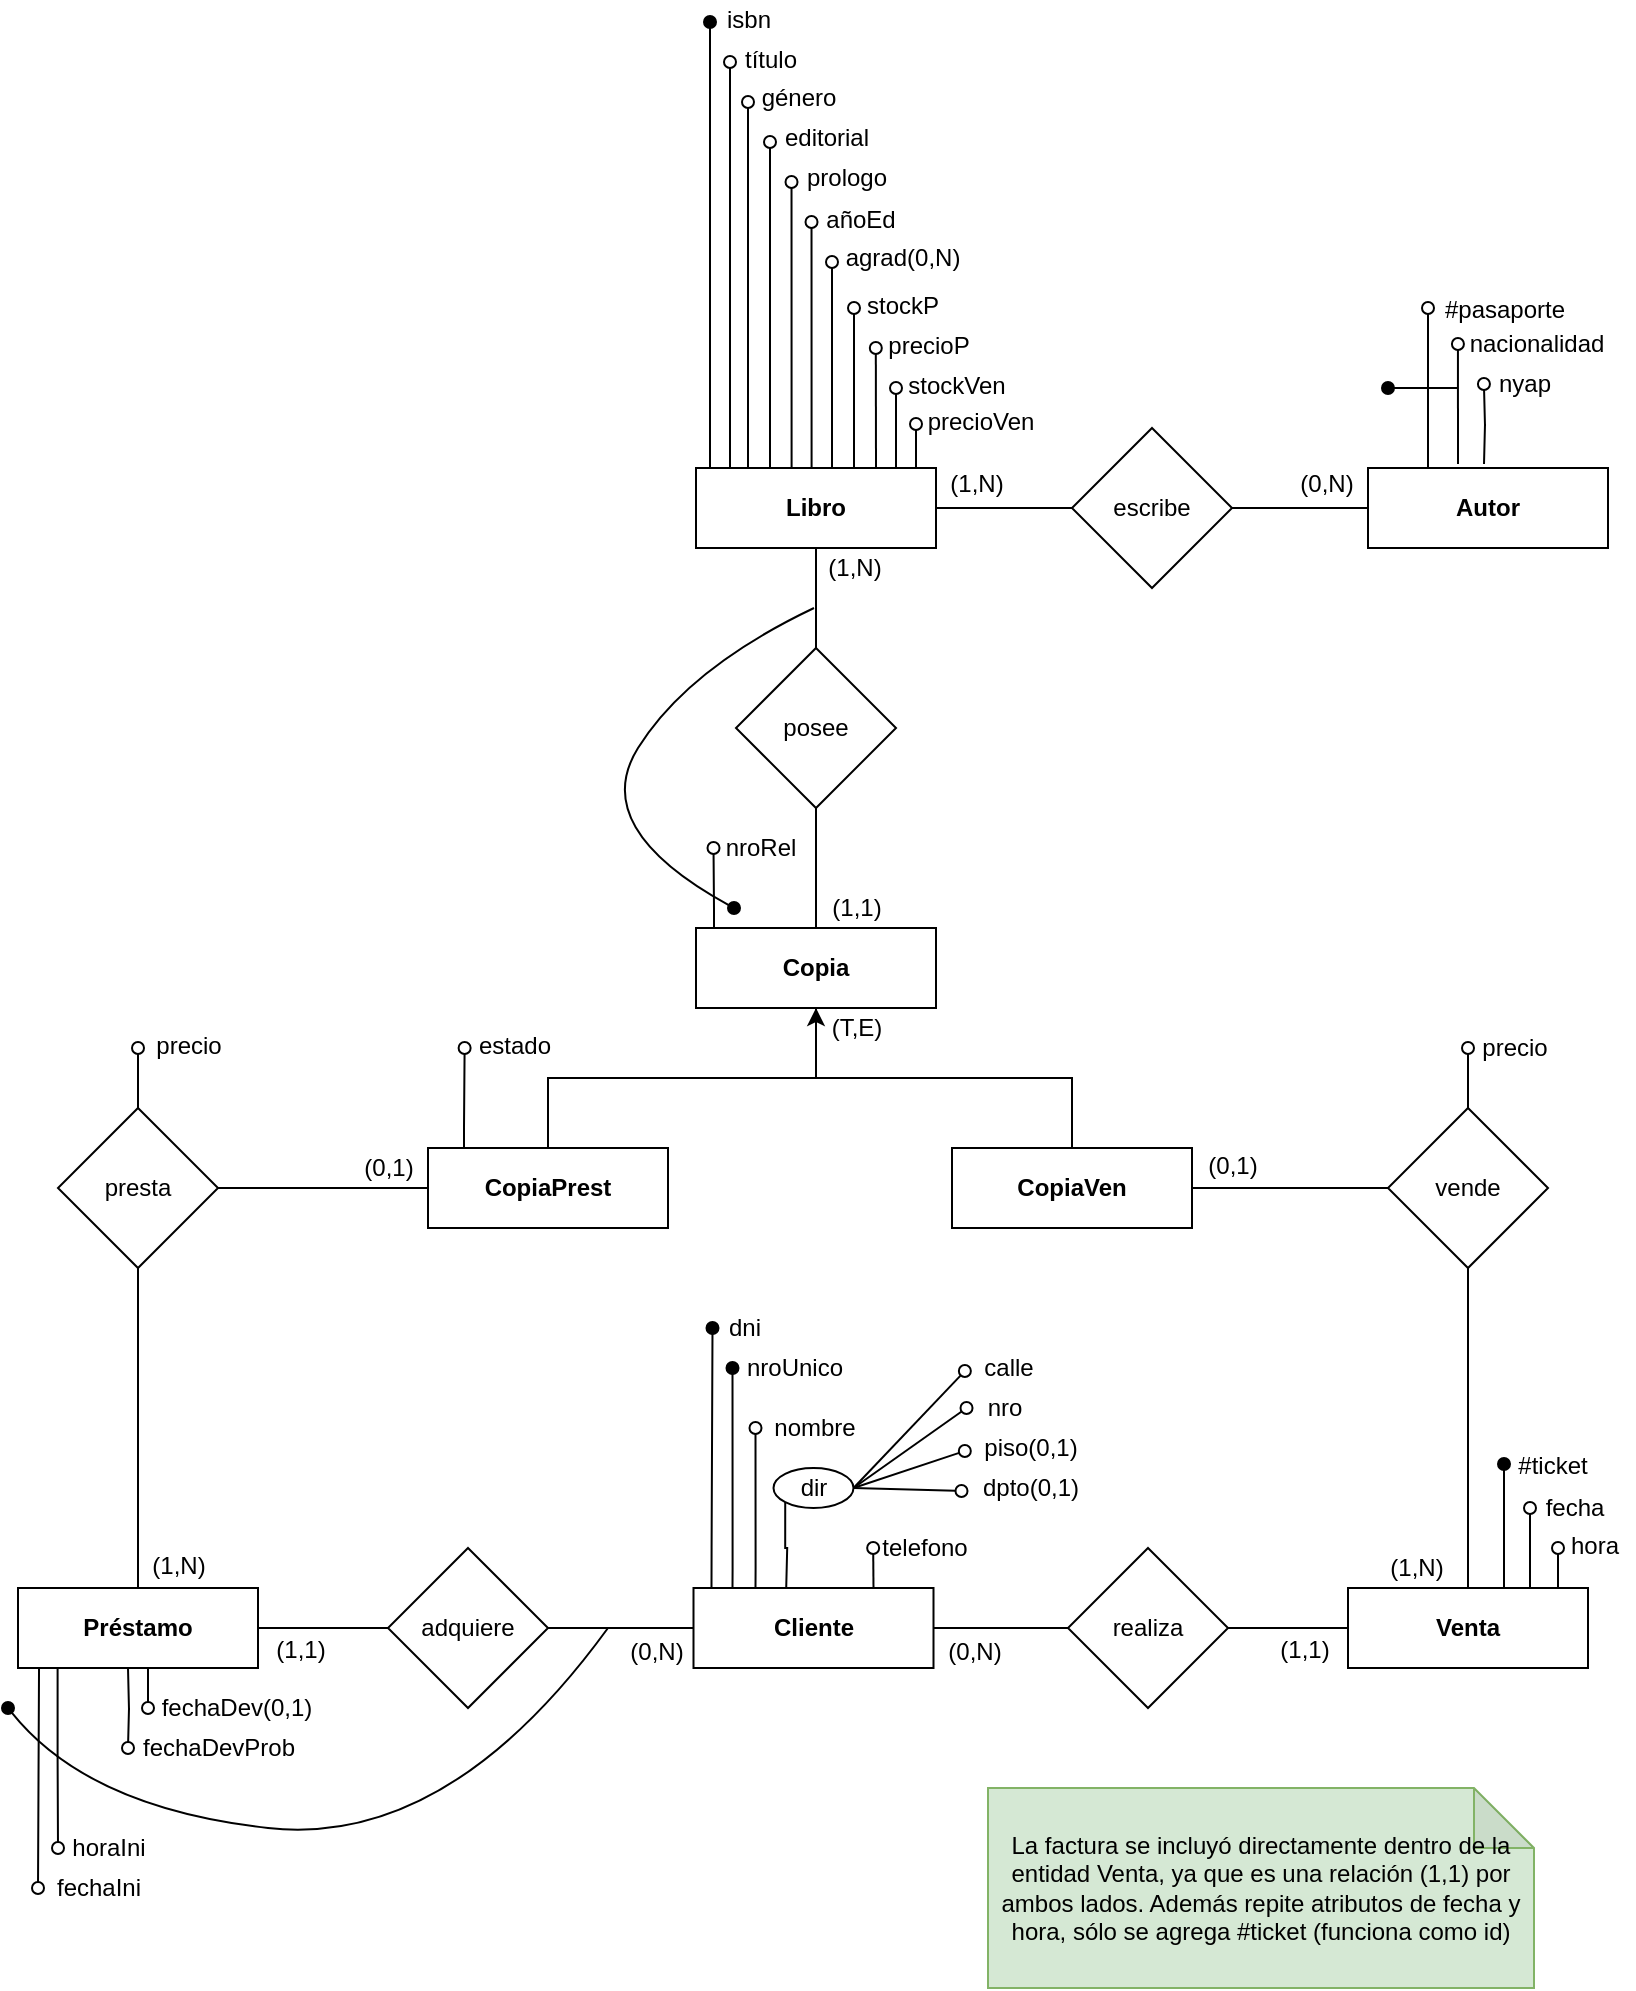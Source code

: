 <mxfile version="17.1.4" type="github">
  <diagram id="2UaB0gebTMkQspn8kPB0" name="Página-1">
    <mxGraphModel dx="536" dy="322" grid="1" gridSize="10" guides="1" tooltips="1" connect="1" arrows="1" fold="1" page="1" pageScale="1" pageWidth="827" pageHeight="1169" math="0" shadow="0">
      <root>
        <mxCell id="0" />
        <mxCell id="1" parent="0" />
        <mxCell id="sGzNbVAsewz6m83ei7Da-2" style="edgeStyle=orthogonalEdgeStyle;rounded=0;orthogonalLoop=1;jettySize=auto;html=1;exitX=0.5;exitY=0;exitDx=0;exitDy=0;endArrow=oval;endFill=1;" parent="1" source="sGzNbVAsewz6m83ei7Da-1" edge="1">
          <mxGeometry relative="1" as="geometry">
            <mxPoint x="361" y="57" as="targetPoint" />
            <mxPoint x="360.6" y="250" as="sourcePoint" />
            <Array as="points">
              <mxPoint x="361" y="280" />
            </Array>
          </mxGeometry>
        </mxCell>
        <mxCell id="sGzNbVAsewz6m83ei7Da-4" style="edgeStyle=orthogonalEdgeStyle;rounded=0;orthogonalLoop=1;jettySize=auto;html=1;exitX=0.25;exitY=0;exitDx=0;exitDy=0;endArrow=oval;endFill=0;" parent="1" source="sGzNbVAsewz6m83ei7Da-1" edge="1">
          <mxGeometry relative="1" as="geometry">
            <mxPoint x="371" y="77" as="targetPoint" />
            <mxPoint x="370.8" y="248.28" as="sourcePoint" />
            <Array as="points">
              <mxPoint x="371" y="280" />
            </Array>
          </mxGeometry>
        </mxCell>
        <mxCell id="sGzNbVAsewz6m83ei7Da-6" style="edgeStyle=orthogonalEdgeStyle;rounded=0;orthogonalLoop=1;jettySize=auto;html=1;exitX=0.25;exitY=0;exitDx=0;exitDy=0;endArrow=oval;endFill=0;" parent="1" source="sGzNbVAsewz6m83ei7Da-1" edge="1">
          <mxGeometry relative="1" as="geometry">
            <mxPoint x="380" y="97" as="targetPoint" />
            <mxPoint x="380.04" y="249.44" as="sourcePoint" />
            <Array as="points">
              <mxPoint x="380" y="280" />
            </Array>
          </mxGeometry>
        </mxCell>
        <mxCell id="sGzNbVAsewz6m83ei7Da-8" style="edgeStyle=orthogonalEdgeStyle;rounded=0;orthogonalLoop=1;jettySize=auto;html=1;exitX=0.25;exitY=0;exitDx=0;exitDy=0;endArrow=oval;endFill=0;" parent="1" source="sGzNbVAsewz6m83ei7Da-1" edge="1">
          <mxGeometry relative="1" as="geometry">
            <mxPoint x="391" y="117" as="targetPoint" />
            <mxPoint x="390.24" y="250.56" as="sourcePoint" />
            <Array as="points">
              <mxPoint x="391" y="280" />
            </Array>
          </mxGeometry>
        </mxCell>
        <mxCell id="sGzNbVAsewz6m83ei7Da-10" style="edgeStyle=orthogonalEdgeStyle;rounded=0;orthogonalLoop=1;jettySize=auto;html=1;endArrow=oval;endFill=0;exitX=0.5;exitY=0;exitDx=0;exitDy=0;" parent="1" source="sGzNbVAsewz6m83ei7Da-1" edge="1">
          <mxGeometry relative="1" as="geometry">
            <mxPoint x="401.759" y="137" as="targetPoint" />
            <mxPoint x="400" y="260" as="sourcePoint" />
            <Array as="points">
              <mxPoint x="402" y="280" />
            </Array>
          </mxGeometry>
        </mxCell>
        <mxCell id="sGzNbVAsewz6m83ei7Da-12" style="edgeStyle=orthogonalEdgeStyle;rounded=0;orthogonalLoop=1;jettySize=auto;html=1;exitX=0.5;exitY=0;exitDx=0;exitDy=0;endArrow=oval;endFill=0;" parent="1" source="sGzNbVAsewz6m83ei7Da-1" edge="1">
          <mxGeometry relative="1" as="geometry">
            <mxPoint x="411.759" y="157" as="targetPoint" />
            <mxPoint x="410.28" y="250.56" as="sourcePoint" />
            <Array as="points">
              <mxPoint x="412" y="280" />
            </Array>
          </mxGeometry>
        </mxCell>
        <mxCell id="sGzNbVAsewz6m83ei7Da-32" style="edgeStyle=orthogonalEdgeStyle;rounded=0;orthogonalLoop=1;jettySize=auto;html=1;exitX=0.5;exitY=1;exitDx=0;exitDy=0;entryX=0.5;entryY=0;entryDx=0;entryDy=0;endArrow=none;endFill=0;" parent="1" source="sGzNbVAsewz6m83ei7Da-1" target="sGzNbVAsewz6m83ei7Da-26" edge="1">
          <mxGeometry relative="1" as="geometry" />
        </mxCell>
        <mxCell id="sGzNbVAsewz6m83ei7Da-132" style="rounded=0;orthogonalLoop=1;jettySize=auto;html=1;exitX=0.75;exitY=0;exitDx=0;exitDy=0;startArrow=none;startFill=0;endArrow=oval;endFill=0;edgeStyle=orthogonalEdgeStyle;" parent="1" source="sGzNbVAsewz6m83ei7Da-1" edge="1">
          <mxGeometry relative="1" as="geometry">
            <mxPoint x="433" y="200" as="targetPoint" />
            <mxPoint x="433" y="250" as="sourcePoint" />
            <Array as="points">
              <mxPoint x="433" y="280" />
            </Array>
          </mxGeometry>
        </mxCell>
        <mxCell id="sGzNbVAsewz6m83ei7Da-134" style="edgeStyle=none;rounded=0;orthogonalLoop=1;jettySize=auto;html=1;exitX=0.75;exitY=0;exitDx=0;exitDy=0;startArrow=none;startFill=0;endArrow=oval;endFill=0;" parent="1" source="sGzNbVAsewz6m83ei7Da-1" edge="1">
          <mxGeometry relative="1" as="geometry">
            <mxPoint x="443.908" y="220" as="targetPoint" />
            <mxPoint x="444" y="250" as="sourcePoint" />
          </mxGeometry>
        </mxCell>
        <mxCell id="sGzNbVAsewz6m83ei7Da-1" value="Libro" style="rounded=0;whiteSpace=wrap;html=1;fontStyle=1" parent="1" vertex="1">
          <mxGeometry x="354" y="280" width="120" height="40" as="geometry" />
        </mxCell>
        <mxCell id="sGzNbVAsewz6m83ei7Da-3" value="isbn" style="text;html=1;align=center;verticalAlign=middle;resizable=0;points=[];autosize=1;strokeColor=none;fillColor=none;" parent="1" vertex="1">
          <mxGeometry x="360" y="46" width="40" height="20" as="geometry" />
        </mxCell>
        <mxCell id="sGzNbVAsewz6m83ei7Da-5" value="título" style="text;html=1;align=center;verticalAlign=middle;resizable=0;points=[];autosize=1;strokeColor=none;fillColor=none;" parent="1" vertex="1">
          <mxGeometry x="371" y="66" width="40" height="20" as="geometry" />
        </mxCell>
        <mxCell id="sGzNbVAsewz6m83ei7Da-7" value="género" style="text;html=1;align=center;verticalAlign=middle;resizable=0;points=[];autosize=1;strokeColor=none;fillColor=none;" parent="1" vertex="1">
          <mxGeometry x="380" y="85" width="50" height="20" as="geometry" />
        </mxCell>
        <mxCell id="sGzNbVAsewz6m83ei7Da-9" value="editorial" style="text;html=1;align=center;verticalAlign=middle;resizable=0;points=[];autosize=1;strokeColor=none;fillColor=none;" parent="1" vertex="1">
          <mxGeometry x="389" y="105" width="60" height="20" as="geometry" />
        </mxCell>
        <mxCell id="sGzNbVAsewz6m83ei7Da-11" value="prologo" style="text;html=1;align=center;verticalAlign=middle;resizable=0;points=[];autosize=1;strokeColor=none;fillColor=none;" parent="1" vertex="1">
          <mxGeometry x="399" y="125" width="60" height="20" as="geometry" />
        </mxCell>
        <mxCell id="sGzNbVAsewz6m83ei7Da-13" value="añoEd" style="text;html=1;align=center;verticalAlign=middle;resizable=0;points=[];autosize=1;strokeColor=none;fillColor=none;" parent="1" vertex="1">
          <mxGeometry x="411" y="146" width="50" height="20" as="geometry" />
        </mxCell>
        <mxCell id="sGzNbVAsewz6m83ei7Da-14" style="edgeStyle=orthogonalEdgeStyle;rounded=0;orthogonalLoop=1;jettySize=auto;html=1;endArrow=oval;endFill=0;exitX=0.5;exitY=0;exitDx=0;exitDy=0;" parent="1" source="sGzNbVAsewz6m83ei7Da-1" edge="1">
          <mxGeometry relative="1" as="geometry">
            <mxPoint x="422" y="177" as="targetPoint" />
            <mxPoint x="414" y="250" as="sourcePoint" />
            <Array as="points">
              <mxPoint x="422" y="280" />
            </Array>
          </mxGeometry>
        </mxCell>
        <mxCell id="sGzNbVAsewz6m83ei7Da-15" value="agrad(0,N)" style="text;html=1;align=center;verticalAlign=middle;resizable=0;points=[];autosize=1;strokeColor=none;fillColor=none;" parent="1" vertex="1">
          <mxGeometry x="422" y="165" width="70" height="20" as="geometry" />
        </mxCell>
        <mxCell id="sGzNbVAsewz6m83ei7Da-31" style="edgeStyle=orthogonalEdgeStyle;rounded=0;orthogonalLoop=1;jettySize=auto;html=1;entryX=1;entryY=0.5;entryDx=0;entryDy=0;endArrow=none;endFill=0;exitX=0;exitY=0.5;exitDx=0;exitDy=0;" parent="1" source="sGzNbVAsewz6m83ei7Da-16" target="sGzNbVAsewz6m83ei7Da-1" edge="1">
          <mxGeometry relative="1" as="geometry">
            <mxPoint x="580" y="380" as="sourcePoint" />
          </mxGeometry>
        </mxCell>
        <mxCell id="sGzNbVAsewz6m83ei7Da-16" value="escribe" style="rhombus;whiteSpace=wrap;html=1;" parent="1" vertex="1">
          <mxGeometry x="542" y="260" width="80" height="80" as="geometry" />
        </mxCell>
        <mxCell id="sGzNbVAsewz6m83ei7Da-20" style="edgeStyle=orthogonalEdgeStyle;rounded=0;orthogonalLoop=1;jettySize=auto;html=1;exitX=0.25;exitY=0;exitDx=0;exitDy=0;endArrow=oval;endFill=0;" parent="1" source="sGzNbVAsewz6m83ei7Da-18" edge="1">
          <mxGeometry relative="1" as="geometry">
            <mxPoint x="720" y="200" as="targetPoint" />
          </mxGeometry>
        </mxCell>
        <mxCell id="sGzNbVAsewz6m83ei7Da-22" style="edgeStyle=orthogonalEdgeStyle;rounded=0;orthogonalLoop=1;jettySize=auto;html=1;exitX=0.5;exitY=0;exitDx=0;exitDy=0;endArrow=oval;endFill=0;" parent="1" edge="1">
          <mxGeometry relative="1" as="geometry">
            <mxPoint x="734.966" y="218" as="targetPoint" />
            <mxPoint x="735" y="278" as="sourcePoint" />
          </mxGeometry>
        </mxCell>
        <mxCell id="sGzNbVAsewz6m83ei7Da-24" style="edgeStyle=orthogonalEdgeStyle;rounded=0;orthogonalLoop=1;jettySize=auto;html=1;exitX=0.5;exitY=0;exitDx=0;exitDy=0;endArrow=oval;endFill=0;" parent="1" edge="1">
          <mxGeometry relative="1" as="geometry">
            <mxPoint x="747.966" y="238" as="targetPoint" />
            <mxPoint x="748" y="278" as="sourcePoint" />
          </mxGeometry>
        </mxCell>
        <mxCell id="sGzNbVAsewz6m83ei7Da-30" style="edgeStyle=orthogonalEdgeStyle;rounded=0;orthogonalLoop=1;jettySize=auto;html=1;exitX=0;exitY=0.5;exitDx=0;exitDy=0;entryX=1;entryY=0.5;entryDx=0;entryDy=0;endArrow=none;endFill=0;" parent="1" source="sGzNbVAsewz6m83ei7Da-18" target="sGzNbVAsewz6m83ei7Da-16" edge="1">
          <mxGeometry relative="1" as="geometry" />
        </mxCell>
        <mxCell id="sGzNbVAsewz6m83ei7Da-18" value="Autor" style="rounded=0;whiteSpace=wrap;html=1;fontStyle=1" parent="1" vertex="1">
          <mxGeometry x="690" y="280" width="120" height="40" as="geometry" />
        </mxCell>
        <mxCell id="sGzNbVAsewz6m83ei7Da-21" value="#pasaporte" style="text;html=1;align=center;verticalAlign=middle;resizable=0;points=[];autosize=1;strokeColor=none;fillColor=none;" parent="1" vertex="1">
          <mxGeometry x="718" y="191" width="80" height="20" as="geometry" />
        </mxCell>
        <mxCell id="sGzNbVAsewz6m83ei7Da-23" value="nyap" style="text;html=1;align=center;verticalAlign=middle;resizable=0;points=[];autosize=1;strokeColor=none;fillColor=none;" parent="1" vertex="1">
          <mxGeometry x="748" y="228" width="40" height="20" as="geometry" />
        </mxCell>
        <mxCell id="sGzNbVAsewz6m83ei7Da-25" value="nacionalidad" style="text;html=1;align=center;verticalAlign=middle;resizable=0;points=[];autosize=1;strokeColor=none;fillColor=none;" parent="1" vertex="1">
          <mxGeometry x="734" y="208" width="80" height="20" as="geometry" />
        </mxCell>
        <mxCell id="sGzNbVAsewz6m83ei7Da-33" style="edgeStyle=orthogonalEdgeStyle;rounded=0;orthogonalLoop=1;jettySize=auto;html=1;exitX=0.5;exitY=1;exitDx=0;exitDy=0;entryX=0.5;entryY=0;entryDx=0;entryDy=0;endArrow=none;endFill=0;" parent="1" source="sGzNbVAsewz6m83ei7Da-26" target="sGzNbVAsewz6m83ei7Da-27" edge="1">
          <mxGeometry relative="1" as="geometry" />
        </mxCell>
        <mxCell id="sGzNbVAsewz6m83ei7Da-26" value="posee" style="rhombus;whiteSpace=wrap;html=1;" parent="1" vertex="1">
          <mxGeometry x="374" y="370" width="80" height="80" as="geometry" />
        </mxCell>
        <mxCell id="sGzNbVAsewz6m83ei7Da-28" style="edgeStyle=orthogonalEdgeStyle;rounded=0;orthogonalLoop=1;jettySize=auto;html=1;exitX=0.25;exitY=0;exitDx=0;exitDy=0;endArrow=oval;endFill=0;" parent="1" edge="1">
          <mxGeometry relative="1" as="geometry">
            <mxPoint x="362.759" y="470.0" as="targetPoint" />
            <mxPoint x="363" y="510.0" as="sourcePoint" />
            <Array as="points">
              <mxPoint x="363" y="500" />
              <mxPoint x="363" y="500" />
            </Array>
          </mxGeometry>
        </mxCell>
        <mxCell id="sGzNbVAsewz6m83ei7Da-27" value="Copia" style="rounded=0;whiteSpace=wrap;html=1;fontStyle=1" parent="1" vertex="1">
          <mxGeometry x="354" y="510" width="120" height="40" as="geometry" />
        </mxCell>
        <mxCell id="sGzNbVAsewz6m83ei7Da-29" value="nroRel" style="text;html=1;align=center;verticalAlign=middle;resizable=0;points=[];autosize=1;strokeColor=none;fillColor=none;" parent="1" vertex="1">
          <mxGeometry x="361" y="460" width="50" height="20" as="geometry" />
        </mxCell>
        <mxCell id="sGzNbVAsewz6m83ei7Da-36" style="edgeStyle=orthogonalEdgeStyle;rounded=0;orthogonalLoop=1;jettySize=auto;html=1;exitX=0.5;exitY=0;exitDx=0;exitDy=0;entryX=0.5;entryY=1;entryDx=0;entryDy=0;endArrow=none;endFill=0;" parent="1" source="sGzNbVAsewz6m83ei7Da-34" target="sGzNbVAsewz6m83ei7Da-27" edge="1">
          <mxGeometry relative="1" as="geometry" />
        </mxCell>
        <mxCell id="sGzNbVAsewz6m83ei7Da-41" style="edgeStyle=orthogonalEdgeStyle;rounded=0;orthogonalLoop=1;jettySize=auto;html=1;exitX=0.5;exitY=0;exitDx=0;exitDy=0;endArrow=oval;endFill=0;" parent="1" edge="1">
          <mxGeometry relative="1" as="geometry">
            <mxPoint x="238.31" y="570.0" as="targetPoint" />
            <mxPoint x="238" y="620.0" as="sourcePoint" />
            <Array as="points">
              <mxPoint x="238" y="610" />
              <mxPoint x="238" y="610" />
            </Array>
          </mxGeometry>
        </mxCell>
        <mxCell id="sGzNbVAsewz6m83ei7Da-34" value="CopiaPrest" style="rounded=0;whiteSpace=wrap;html=1;fontStyle=1" parent="1" vertex="1">
          <mxGeometry x="220" y="620" width="120" height="40" as="geometry" />
        </mxCell>
        <mxCell id="sGzNbVAsewz6m83ei7Da-37" style="edgeStyle=orthogonalEdgeStyle;rounded=0;orthogonalLoop=1;jettySize=auto;html=1;exitX=0.5;exitY=0;exitDx=0;exitDy=0;entryX=0.5;entryY=1;entryDx=0;entryDy=0;endArrow=classic;endFill=1;" parent="1" source="sGzNbVAsewz6m83ei7Da-35" target="sGzNbVAsewz6m83ei7Da-27" edge="1">
          <mxGeometry relative="1" as="geometry" />
        </mxCell>
        <mxCell id="sGzNbVAsewz6m83ei7Da-85" style="edgeStyle=none;rounded=0;orthogonalLoop=1;jettySize=auto;html=1;exitX=1;exitY=0.5;exitDx=0;exitDy=0;entryX=0;entryY=0.5;entryDx=0;entryDy=0;endArrow=none;endFill=0;" parent="1" source="sGzNbVAsewz6m83ei7Da-35" target="sGzNbVAsewz6m83ei7Da-77" edge="1">
          <mxGeometry relative="1" as="geometry" />
        </mxCell>
        <mxCell id="sGzNbVAsewz6m83ei7Da-35" value="CopiaVen" style="rounded=0;whiteSpace=wrap;html=1;fontStyle=1" parent="1" vertex="1">
          <mxGeometry x="482" y="620" width="120" height="40" as="geometry" />
        </mxCell>
        <mxCell id="sGzNbVAsewz6m83ei7Da-38" value="(T,E)" style="text;html=1;align=center;verticalAlign=middle;resizable=0;points=[];autosize=1;strokeColor=none;fillColor=none;" parent="1" vertex="1">
          <mxGeometry x="414" y="550" width="40" height="20" as="geometry" />
        </mxCell>
        <mxCell id="sGzNbVAsewz6m83ei7Da-39" value="(1,N)" style="text;html=1;align=center;verticalAlign=middle;resizable=0;points=[];autosize=1;strokeColor=none;fillColor=none;" parent="1" vertex="1">
          <mxGeometry x="413" y="320" width="40" height="20" as="geometry" />
        </mxCell>
        <mxCell id="sGzNbVAsewz6m83ei7Da-40" value="(1,1)" style="text;html=1;align=center;verticalAlign=middle;resizable=0;points=[];autosize=1;strokeColor=none;fillColor=none;" parent="1" vertex="1">
          <mxGeometry x="414" y="490" width="40" height="20" as="geometry" />
        </mxCell>
        <mxCell id="sGzNbVAsewz6m83ei7Da-42" value="estado" style="text;html=1;align=center;verticalAlign=middle;resizable=0;points=[];autosize=1;strokeColor=none;fillColor=none;" parent="1" vertex="1">
          <mxGeometry x="238" y="559" width="50" height="20" as="geometry" />
        </mxCell>
        <mxCell id="sGzNbVAsewz6m83ei7Da-44" style="edgeStyle=orthogonalEdgeStyle;rounded=0;orthogonalLoop=1;jettySize=auto;html=1;exitX=0.089;exitY=1.014;exitDx=0;exitDy=0;endArrow=oval;endFill=0;exitPerimeter=0;" parent="1" source="sGzNbVAsewz6m83ei7Da-43" edge="1">
          <mxGeometry relative="1" as="geometry">
            <mxPoint x="25" y="990" as="targetPoint" />
            <mxPoint x="25" y="840.0" as="sourcePoint" />
            <Array as="points">
              <mxPoint x="26" y="840" />
              <mxPoint x="25" y="840" />
            </Array>
          </mxGeometry>
        </mxCell>
        <mxCell id="sGzNbVAsewz6m83ei7Da-82" style="edgeStyle=none;rounded=0;orthogonalLoop=1;jettySize=auto;html=1;exitX=1;exitY=0.5;exitDx=0;exitDy=0;entryX=0;entryY=0.5;entryDx=0;entryDy=0;endArrow=none;endFill=0;" parent="1" source="sGzNbVAsewz6m83ei7Da-43" target="sGzNbVAsewz6m83ei7Da-74" edge="1">
          <mxGeometry relative="1" as="geometry" />
        </mxCell>
        <mxCell id="sGzNbVAsewz6m83ei7Da-83" style="edgeStyle=none;rounded=0;orthogonalLoop=1;jettySize=auto;html=1;exitX=0.5;exitY=0;exitDx=0;exitDy=0;entryX=0.5;entryY=1;entryDx=0;entryDy=0;endArrow=none;endFill=0;" parent="1" source="sGzNbVAsewz6m83ei7Da-43" target="sGzNbVAsewz6m83ei7Da-52" edge="1">
          <mxGeometry relative="1" as="geometry" />
        </mxCell>
        <mxCell id="sGzNbVAsewz6m83ei7Da-43" value="Préstamo" style="rounded=0;whiteSpace=wrap;html=1;fontStyle=1" parent="1" vertex="1">
          <mxGeometry x="15" y="840" width="120" height="40" as="geometry" />
        </mxCell>
        <mxCell id="sGzNbVAsewz6m83ei7Da-45" value="fechaIni" style="text;html=1;align=center;verticalAlign=middle;resizable=0;points=[];autosize=1;strokeColor=none;fillColor=none;" parent="1" vertex="1">
          <mxGeometry x="25" y="980" width="60" height="20" as="geometry" />
        </mxCell>
        <mxCell id="sGzNbVAsewz6m83ei7Da-46" style="edgeStyle=orthogonalEdgeStyle;rounded=0;orthogonalLoop=1;jettySize=auto;html=1;endArrow=oval;endFill=0;exitX=0.165;exitY=1.014;exitDx=0;exitDy=0;exitPerimeter=0;" parent="1" source="sGzNbVAsewz6m83ei7Da-43" edge="1">
          <mxGeometry relative="1" as="geometry">
            <mxPoint x="35" y="970" as="targetPoint" />
            <mxPoint x="35" y="840" as="sourcePoint" />
            <Array as="points" />
          </mxGeometry>
        </mxCell>
        <mxCell id="sGzNbVAsewz6m83ei7Da-47" style="edgeStyle=orthogonalEdgeStyle;rounded=0;orthogonalLoop=1;jettySize=auto;html=1;endArrow=oval;endFill=0;exitX=0.25;exitY=1;exitDx=0;exitDy=0;" parent="1" edge="1">
          <mxGeometry relative="1" as="geometry">
            <mxPoint x="70" y="920" as="targetPoint" />
            <mxPoint x="70" y="880" as="sourcePoint" />
            <Array as="points" />
          </mxGeometry>
        </mxCell>
        <mxCell id="sGzNbVAsewz6m83ei7Da-48" style="edgeStyle=orthogonalEdgeStyle;rounded=0;orthogonalLoop=1;jettySize=auto;html=1;endArrow=oval;endFill=0;exitX=0.318;exitY=1;exitDx=0;exitDy=0;exitPerimeter=0;" parent="1" edge="1">
          <mxGeometry relative="1" as="geometry">
            <mxPoint x="80" y="900" as="targetPoint" />
            <mxPoint x="78.16" y="880" as="sourcePoint" />
            <Array as="points">
              <mxPoint x="80" y="880" />
            </Array>
          </mxGeometry>
        </mxCell>
        <mxCell id="sGzNbVAsewz6m83ei7Da-49" value="horaIni" style="text;html=1;align=center;verticalAlign=middle;resizable=0;points=[];autosize=1;strokeColor=none;fillColor=none;" parent="1" vertex="1">
          <mxGeometry x="35" y="960" width="50" height="20" as="geometry" />
        </mxCell>
        <mxCell id="sGzNbVAsewz6m83ei7Da-50" value="fechaDevProb" style="text;html=1;align=center;verticalAlign=middle;resizable=0;points=[];autosize=1;strokeColor=none;fillColor=none;" parent="1" vertex="1">
          <mxGeometry x="70" y="910" width="90" height="20" as="geometry" />
        </mxCell>
        <mxCell id="sGzNbVAsewz6m83ei7Da-51" value="fechaDev(0,1)" style="text;html=1;align=center;verticalAlign=middle;resizable=0;points=[];autosize=1;strokeColor=none;fillColor=none;" parent="1" vertex="1">
          <mxGeometry x="79" y="890" width="90" height="20" as="geometry" />
        </mxCell>
        <mxCell id="sGzNbVAsewz6m83ei7Da-84" style="edgeStyle=none;rounded=0;orthogonalLoop=1;jettySize=auto;html=1;exitX=1;exitY=0.5;exitDx=0;exitDy=0;entryX=0;entryY=0.5;entryDx=0;entryDy=0;endArrow=none;endFill=0;" parent="1" source="sGzNbVAsewz6m83ei7Da-52" target="sGzNbVAsewz6m83ei7Da-34" edge="1">
          <mxGeometry relative="1" as="geometry" />
        </mxCell>
        <mxCell id="sGzNbVAsewz6m83ei7Da-123" style="edgeStyle=none;rounded=0;orthogonalLoop=1;jettySize=auto;html=1;exitX=0.5;exitY=0;exitDx=0;exitDy=0;endArrow=oval;endFill=0;" parent="1" source="sGzNbVAsewz6m83ei7Da-52" edge="1">
          <mxGeometry relative="1" as="geometry">
            <mxPoint x="75" y="570" as="targetPoint" />
          </mxGeometry>
        </mxCell>
        <mxCell id="sGzNbVAsewz6m83ei7Da-52" value="presta" style="rhombus;whiteSpace=wrap;html=1;" parent="1" vertex="1">
          <mxGeometry x="35" y="600" width="80" height="80" as="geometry" />
        </mxCell>
        <mxCell id="sGzNbVAsewz6m83ei7Da-54" style="edgeStyle=orthogonalEdgeStyle;rounded=0;orthogonalLoop=1;jettySize=auto;html=1;exitX=0.5;exitY=0;exitDx=0;exitDy=0;endArrow=oval;endFill=1;" parent="1" edge="1">
          <mxGeometry relative="1" as="geometry">
            <mxPoint x="362.25" y="710" as="targetPoint" />
            <mxPoint x="361.75" y="840" as="sourcePoint" />
            <Array as="points">
              <mxPoint x="361.75" y="820" />
              <mxPoint x="361.75" y="820" />
            </Array>
          </mxGeometry>
        </mxCell>
        <mxCell id="sGzNbVAsewz6m83ei7Da-71" style="edgeStyle=none;rounded=0;orthogonalLoop=1;jettySize=auto;html=1;exitX=0.75;exitY=0;exitDx=0;exitDy=0;endArrow=oval;endFill=0;" parent="1" source="sGzNbVAsewz6m83ei7Da-53" edge="1">
          <mxGeometry relative="1" as="geometry">
            <mxPoint x="442.583" y="820" as="targetPoint" />
          </mxGeometry>
        </mxCell>
        <mxCell id="sGzNbVAsewz6m83ei7Da-80" style="edgeStyle=none;rounded=0;orthogonalLoop=1;jettySize=auto;html=1;exitX=1;exitY=0.5;exitDx=0;exitDy=0;entryX=0;entryY=0.5;entryDx=0;entryDy=0;endArrow=none;endFill=0;" parent="1" source="sGzNbVAsewz6m83ei7Da-53" target="sGzNbVAsewz6m83ei7Da-76" edge="1">
          <mxGeometry relative="1" as="geometry" />
        </mxCell>
        <mxCell id="sGzNbVAsewz6m83ei7Da-53" value="Cliente" style="rounded=0;whiteSpace=wrap;html=1;fontStyle=1" parent="1" vertex="1">
          <mxGeometry x="352.75" y="840" width="120" height="40" as="geometry" />
        </mxCell>
        <mxCell id="sGzNbVAsewz6m83ei7Da-55" value="dni" style="text;html=1;align=center;verticalAlign=middle;resizable=0;points=[];autosize=1;strokeColor=none;fillColor=none;" parent="1" vertex="1">
          <mxGeometry x="363.25" y="700" width="30" height="20" as="geometry" />
        </mxCell>
        <mxCell id="sGzNbVAsewz6m83ei7Da-56" style="edgeStyle=orthogonalEdgeStyle;rounded=0;orthogonalLoop=1;jettySize=auto;html=1;endArrow=oval;endFill=0;" parent="1" edge="1">
          <mxGeometry relative="1" as="geometry">
            <mxPoint x="383.75" y="760" as="targetPoint" />
            <mxPoint x="383.75" y="840" as="sourcePoint" />
            <Array as="points">
              <mxPoint x="383.75" y="830" />
              <mxPoint x="383.75" y="830" />
            </Array>
          </mxGeometry>
        </mxCell>
        <mxCell id="sGzNbVAsewz6m83ei7Da-57" value="nombre" style="text;html=1;align=center;verticalAlign=middle;resizable=0;points=[];autosize=1;strokeColor=none;fillColor=none;" parent="1" vertex="1">
          <mxGeometry x="382.75" y="750" width="60" height="20" as="geometry" />
        </mxCell>
        <mxCell id="sGzNbVAsewz6m83ei7Da-59" style="edgeStyle=orthogonalEdgeStyle;rounded=0;orthogonalLoop=1;jettySize=auto;html=1;exitX=0;exitY=1;exitDx=0;exitDy=0;entryX=0.378;entryY=-0.004;entryDx=0;entryDy=0;entryPerimeter=0;endArrow=none;endFill=0;" parent="1" source="sGzNbVAsewz6m83ei7Da-58" edge="1">
          <mxGeometry relative="1" as="geometry">
            <mxPoint x="399.11" y="839.84" as="targetPoint" />
          </mxGeometry>
        </mxCell>
        <mxCell id="sGzNbVAsewz6m83ei7Da-61" style="rounded=0;orthogonalLoop=1;jettySize=auto;html=1;exitX=1;exitY=0.5;exitDx=0;exitDy=0;endArrow=oval;endFill=0;entryX=-0.033;entryY=0.575;entryDx=0;entryDy=0;entryPerimeter=0;" parent="1" source="sGzNbVAsewz6m83ei7Da-58" target="sGzNbVAsewz6m83ei7Da-65" edge="1">
          <mxGeometry relative="1" as="geometry">
            <mxPoint x="490.75" y="750" as="targetPoint" />
          </mxGeometry>
        </mxCell>
        <mxCell id="sGzNbVAsewz6m83ei7Da-62" style="edgeStyle=none;rounded=0;orthogonalLoop=1;jettySize=auto;html=1;exitX=1;exitY=0.5;exitDx=0;exitDy=0;endArrow=oval;endFill=0;entryX=-0.133;entryY=0.5;entryDx=0;entryDy=0;entryPerimeter=0;" parent="1" source="sGzNbVAsewz6m83ei7Da-58" target="sGzNbVAsewz6m83ei7Da-66" edge="1">
          <mxGeometry relative="1" as="geometry">
            <mxPoint x="490.75" y="770" as="targetPoint" />
          </mxGeometry>
        </mxCell>
        <mxCell id="sGzNbVAsewz6m83ei7Da-63" style="edgeStyle=none;rounded=0;orthogonalLoop=1;jettySize=auto;html=1;exitX=1;exitY=0.5;exitDx=0;exitDy=0;endArrow=oval;endFill=0;entryX=-0.039;entryY=0.575;entryDx=0;entryDy=0;entryPerimeter=0;" parent="1" source="sGzNbVAsewz6m83ei7Da-58" target="sGzNbVAsewz6m83ei7Da-67" edge="1">
          <mxGeometry relative="1" as="geometry">
            <mxPoint x="490.75" y="789.833" as="targetPoint" />
          </mxGeometry>
        </mxCell>
        <mxCell id="sGzNbVAsewz6m83ei7Da-64" style="edgeStyle=none;rounded=0;orthogonalLoop=1;jettySize=auto;html=1;exitX=1;exitY=0.5;exitDx=0;exitDy=0;endArrow=oval;endFill=0;entryX=-0.075;entryY=0.575;entryDx=0;entryDy=0;entryPerimeter=0;" parent="1" source="sGzNbVAsewz6m83ei7Da-58" target="sGzNbVAsewz6m83ei7Da-68" edge="1">
          <mxGeometry relative="1" as="geometry">
            <mxPoint x="490.75" y="810" as="targetPoint" />
          </mxGeometry>
        </mxCell>
        <mxCell id="sGzNbVAsewz6m83ei7Da-58" value="dir" style="ellipse;whiteSpace=wrap;html=1;" parent="1" vertex="1">
          <mxGeometry x="392.75" y="780" width="40" height="20" as="geometry" />
        </mxCell>
        <mxCell id="sGzNbVAsewz6m83ei7Da-65" value="calle" style="text;html=1;align=center;verticalAlign=middle;resizable=0;points=[];autosize=1;strokeColor=none;fillColor=none;" parent="1" vertex="1">
          <mxGeometry x="489.75" y="720" width="40" height="20" as="geometry" />
        </mxCell>
        <mxCell id="sGzNbVAsewz6m83ei7Da-66" value="nro" style="text;html=1;align=center;verticalAlign=middle;resizable=0;points=[];autosize=1;strokeColor=none;fillColor=none;" parent="1" vertex="1">
          <mxGeometry x="493.25" y="740" width="30" height="20" as="geometry" />
        </mxCell>
        <mxCell id="sGzNbVAsewz6m83ei7Da-67" value="piso(0,1)" style="text;html=1;align=center;verticalAlign=middle;resizable=0;points=[];autosize=1;strokeColor=none;fillColor=none;" parent="1" vertex="1">
          <mxGeometry x="490.75" y="760" width="60" height="20" as="geometry" />
        </mxCell>
        <mxCell id="sGzNbVAsewz6m83ei7Da-68" value="dpto(0,1)" style="text;html=1;align=center;verticalAlign=middle;resizable=0;points=[];autosize=1;strokeColor=none;fillColor=none;" parent="1" vertex="1">
          <mxGeometry x="491.25" y="780" width="60" height="20" as="geometry" />
        </mxCell>
        <mxCell id="sGzNbVAsewz6m83ei7Da-69" style="edgeStyle=orthogonalEdgeStyle;rounded=0;orthogonalLoop=1;jettySize=auto;html=1;endArrow=oval;endFill=1;" parent="1" edge="1">
          <mxGeometry relative="1" as="geometry">
            <mxPoint x="372.25" y="730" as="targetPoint" />
            <mxPoint x="372.25" y="840" as="sourcePoint" />
            <Array as="points">
              <mxPoint x="371.75" y="830" />
              <mxPoint x="371.75" y="830" />
            </Array>
          </mxGeometry>
        </mxCell>
        <mxCell id="sGzNbVAsewz6m83ei7Da-70" value="nroUnico" style="text;html=1;align=center;verticalAlign=middle;resizable=0;points=[];autosize=1;strokeColor=none;fillColor=none;" parent="1" vertex="1">
          <mxGeometry x="372.75" y="720" width="60" height="20" as="geometry" />
        </mxCell>
        <mxCell id="sGzNbVAsewz6m83ei7Da-72" value="telefono" style="text;html=1;align=center;verticalAlign=middle;resizable=0;points=[];autosize=1;strokeColor=none;fillColor=none;" parent="1" vertex="1">
          <mxGeometry x="438.25" y="810" width="60" height="20" as="geometry" />
        </mxCell>
        <mxCell id="sGzNbVAsewz6m83ei7Da-81" style="edgeStyle=none;rounded=0;orthogonalLoop=1;jettySize=auto;html=1;exitX=1;exitY=0.5;exitDx=0;exitDy=0;entryX=0;entryY=0.5;entryDx=0;entryDy=0;endArrow=none;endFill=0;" parent="1" source="sGzNbVAsewz6m83ei7Da-74" target="sGzNbVAsewz6m83ei7Da-53" edge="1">
          <mxGeometry relative="1" as="geometry" />
        </mxCell>
        <mxCell id="sGzNbVAsewz6m83ei7Da-74" value="adquiere" style="rhombus;whiteSpace=wrap;html=1;" parent="1" vertex="1">
          <mxGeometry x="200" y="820" width="80" height="80" as="geometry" />
        </mxCell>
        <mxCell id="sGzNbVAsewz6m83ei7Da-89" style="edgeStyle=none;rounded=0;orthogonalLoop=1;jettySize=auto;html=1;exitX=0.25;exitY=0;exitDx=0;exitDy=0;endArrow=oval;endFill=0;" parent="1" edge="1">
          <mxGeometry relative="1" as="geometry">
            <mxPoint x="771" y="800" as="targetPoint" />
            <mxPoint x="771" y="840" as="sourcePoint" />
          </mxGeometry>
        </mxCell>
        <mxCell id="sGzNbVAsewz6m83ei7Da-91" style="edgeStyle=none;rounded=0;orthogonalLoop=1;jettySize=auto;html=1;exitX=0.75;exitY=0;exitDx=0;exitDy=0;endArrow=oval;endFill=0;" parent="1" edge="1">
          <mxGeometry relative="1" as="geometry">
            <mxPoint x="785" y="820" as="targetPoint" />
            <mxPoint x="785" y="840" as="sourcePoint" />
          </mxGeometry>
        </mxCell>
        <mxCell id="sGzNbVAsewz6m83ei7Da-137" style="edgeStyle=none;rounded=0;orthogonalLoop=1;jettySize=auto;html=1;exitX=0.25;exitY=0;exitDx=0;exitDy=0;startArrow=none;startFill=0;endArrow=oval;endFill=1;" parent="1" edge="1">
          <mxGeometry relative="1" as="geometry">
            <mxPoint x="758" y="840" as="sourcePoint" />
            <mxPoint x="758" y="778" as="targetPoint" />
          </mxGeometry>
        </mxCell>
        <mxCell id="sGzNbVAsewz6m83ei7Da-75" value="Venta" style="rounded=0;whiteSpace=wrap;html=1;fontStyle=1" parent="1" vertex="1">
          <mxGeometry x="680" y="840" width="120" height="40" as="geometry" />
        </mxCell>
        <mxCell id="sGzNbVAsewz6m83ei7Da-79" style="edgeStyle=none;rounded=0;orthogonalLoop=1;jettySize=auto;html=1;exitX=1;exitY=0.5;exitDx=0;exitDy=0;entryX=0;entryY=0.5;entryDx=0;entryDy=0;endArrow=none;endFill=0;" parent="1" source="sGzNbVAsewz6m83ei7Da-76" target="sGzNbVAsewz6m83ei7Da-75" edge="1">
          <mxGeometry relative="1" as="geometry" />
        </mxCell>
        <mxCell id="sGzNbVAsewz6m83ei7Da-76" value="realiza" style="rhombus;whiteSpace=wrap;html=1;" parent="1" vertex="1">
          <mxGeometry x="540" y="820" width="80" height="80" as="geometry" />
        </mxCell>
        <mxCell id="sGzNbVAsewz6m83ei7Da-78" style="edgeStyle=none;rounded=0;orthogonalLoop=1;jettySize=auto;html=1;exitX=0.5;exitY=1;exitDx=0;exitDy=0;entryX=0.5;entryY=0;entryDx=0;entryDy=0;endArrow=none;endFill=0;" parent="1" source="sGzNbVAsewz6m83ei7Da-77" target="sGzNbVAsewz6m83ei7Da-75" edge="1">
          <mxGeometry relative="1" as="geometry" />
        </mxCell>
        <mxCell id="sGzNbVAsewz6m83ei7Da-121" style="edgeStyle=none;rounded=0;orthogonalLoop=1;jettySize=auto;html=1;exitX=0.5;exitY=0;exitDx=0;exitDy=0;endArrow=oval;endFill=0;" parent="1" source="sGzNbVAsewz6m83ei7Da-77" edge="1">
          <mxGeometry relative="1" as="geometry">
            <mxPoint x="740" y="570" as="targetPoint" />
          </mxGeometry>
        </mxCell>
        <mxCell id="sGzNbVAsewz6m83ei7Da-77" value="vende" style="rhombus;whiteSpace=wrap;html=1;" parent="1" vertex="1">
          <mxGeometry x="700" y="600" width="80" height="80" as="geometry" />
        </mxCell>
        <mxCell id="sGzNbVAsewz6m83ei7Da-90" value="fecha" style="text;html=1;align=center;verticalAlign=middle;resizable=0;points=[];autosize=1;strokeColor=none;fillColor=none;" parent="1" vertex="1">
          <mxGeometry x="773" y="790" width="40" height="20" as="geometry" />
        </mxCell>
        <mxCell id="sGzNbVAsewz6m83ei7Da-92" value="hora" style="text;html=1;align=center;verticalAlign=middle;resizable=0;points=[];autosize=1;strokeColor=none;fillColor=none;" parent="1" vertex="1">
          <mxGeometry x="783" y="809" width="40" height="20" as="geometry" />
        </mxCell>
        <mxCell id="sGzNbVAsewz6m83ei7Da-102" value="(0,N)" style="text;html=1;align=center;verticalAlign=middle;resizable=0;points=[];autosize=1;strokeColor=none;fillColor=none;" parent="1" vertex="1">
          <mxGeometry x="472.75" y="862" width="40" height="20" as="geometry" />
        </mxCell>
        <mxCell id="sGzNbVAsewz6m83ei7Da-105" value="(0,N)" style="text;html=1;align=center;verticalAlign=middle;resizable=0;points=[];autosize=1;strokeColor=none;fillColor=none;" parent="1" vertex="1">
          <mxGeometry x="314" y="862" width="40" height="20" as="geometry" />
        </mxCell>
        <mxCell id="sGzNbVAsewz6m83ei7Da-106" value="(1,1)" style="text;html=1;align=center;verticalAlign=middle;resizable=0;points=[];autosize=1;strokeColor=none;fillColor=none;" parent="1" vertex="1">
          <mxGeometry x="638" y="861" width="40" height="20" as="geometry" />
        </mxCell>
        <mxCell id="sGzNbVAsewz6m83ei7Da-108" value="(1,1)" style="text;html=1;align=center;verticalAlign=middle;resizable=0;points=[];autosize=1;strokeColor=none;fillColor=none;" parent="1" vertex="1">
          <mxGeometry x="136" y="861" width="40" height="20" as="geometry" />
        </mxCell>
        <mxCell id="sGzNbVAsewz6m83ei7Da-110" value="(1,N)" style="text;html=1;align=center;verticalAlign=middle;resizable=0;points=[];autosize=1;strokeColor=none;fillColor=none;" parent="1" vertex="1">
          <mxGeometry x="474" y="278" width="40" height="20" as="geometry" />
        </mxCell>
        <mxCell id="sGzNbVAsewz6m83ei7Da-112" value="(0,N)" style="text;html=1;align=center;verticalAlign=middle;resizable=0;points=[];autosize=1;strokeColor=none;fillColor=none;" parent="1" vertex="1">
          <mxGeometry x="649" y="278" width="40" height="20" as="geometry" />
        </mxCell>
        <mxCell id="sGzNbVAsewz6m83ei7Da-113" value="(0,1)" style="text;html=1;align=center;verticalAlign=middle;resizable=0;points=[];autosize=1;strokeColor=none;fillColor=none;" parent="1" vertex="1">
          <mxGeometry x="180" y="620" width="40" height="20" as="geometry" />
        </mxCell>
        <mxCell id="sGzNbVAsewz6m83ei7Da-114" value="(0,1)" style="text;html=1;align=center;verticalAlign=middle;resizable=0;points=[];autosize=1;strokeColor=none;fillColor=none;" parent="1" vertex="1">
          <mxGeometry x="602" y="619" width="40" height="20" as="geometry" />
        </mxCell>
        <mxCell id="sGzNbVAsewz6m83ei7Da-116" value="(1,N)" style="text;html=1;align=center;verticalAlign=middle;resizable=0;points=[];autosize=1;strokeColor=none;fillColor=none;" parent="1" vertex="1">
          <mxGeometry x="75" y="819" width="40" height="20" as="geometry" />
        </mxCell>
        <mxCell id="sGzNbVAsewz6m83ei7Da-117" value="(1,N)" style="text;html=1;align=center;verticalAlign=middle;resizable=0;points=[];autosize=1;strokeColor=none;fillColor=none;" parent="1" vertex="1">
          <mxGeometry x="694" y="820" width="40" height="20" as="geometry" />
        </mxCell>
        <mxCell id="sGzNbVAsewz6m83ei7Da-122" value="precio" style="text;html=1;align=center;verticalAlign=middle;resizable=0;points=[];autosize=1;strokeColor=none;fillColor=none;" parent="1" vertex="1">
          <mxGeometry x="738" y="560" width="50" height="20" as="geometry" />
        </mxCell>
        <mxCell id="sGzNbVAsewz6m83ei7Da-124" value="precio" style="text;html=1;align=center;verticalAlign=middle;resizable=0;points=[];autosize=1;strokeColor=none;fillColor=none;" parent="1" vertex="1">
          <mxGeometry x="75" y="559" width="50" height="20" as="geometry" />
        </mxCell>
        <mxCell id="sGzNbVAsewz6m83ei7Da-127" value="" style="curved=1;endArrow=oval;html=1;rounded=0;endFill=1;" parent="1" edge="1">
          <mxGeometry width="50" height="50" relative="1" as="geometry">
            <mxPoint x="413" y="350" as="sourcePoint" />
            <mxPoint x="373" y="500" as="targetPoint" />
            <Array as="points">
              <mxPoint x="350" y="380" />
              <mxPoint x="300" y="460" />
            </Array>
          </mxGeometry>
        </mxCell>
        <mxCell id="sGzNbVAsewz6m83ei7Da-128" value="" style="curved=1;endArrow=oval;html=1;rounded=0;endFill=1;" parent="1" edge="1">
          <mxGeometry width="50" height="50" relative="1" as="geometry">
            <mxPoint x="310" y="860" as="sourcePoint" />
            <mxPoint x="10" y="900" as="targetPoint" />
            <Array as="points">
              <mxPoint x="230" y="970" />
              <mxPoint x="50" y="950" />
            </Array>
          </mxGeometry>
        </mxCell>
        <mxCell id="sGzNbVAsewz6m83ei7Da-130" value="" style="endArrow=none;html=1;rounded=0;endFill=0;startArrow=oval;startFill=1;" parent="1" edge="1">
          <mxGeometry width="50" height="50" relative="1" as="geometry">
            <mxPoint x="700" y="240" as="sourcePoint" />
            <mxPoint x="735" y="240" as="targetPoint" />
          </mxGeometry>
        </mxCell>
        <mxCell id="sGzNbVAsewz6m83ei7Da-133" value="stockP" style="text;html=1;align=center;verticalAlign=middle;resizable=0;points=[];autosize=1;strokeColor=none;fillColor=none;" parent="1" vertex="1">
          <mxGeometry x="431.75" y="189" width="50" height="20" as="geometry" />
        </mxCell>
        <mxCell id="sGzNbVAsewz6m83ei7Da-135" value="precioP" style="text;html=1;align=center;verticalAlign=middle;resizable=0;points=[];autosize=1;strokeColor=none;fillColor=none;" parent="1" vertex="1">
          <mxGeometry x="439.75" y="209" width="60" height="20" as="geometry" />
        </mxCell>
        <mxCell id="sGzNbVAsewz6m83ei7Da-138" value="#ticket" style="text;html=1;align=center;verticalAlign=middle;resizable=0;points=[];autosize=1;strokeColor=none;fillColor=none;" parent="1" vertex="1">
          <mxGeometry x="757" y="769" width="50" height="20" as="geometry" />
        </mxCell>
        <mxCell id="sGzNbVAsewz6m83ei7Da-139" style="edgeStyle=orthogonalEdgeStyle;rounded=0;orthogonalLoop=1;jettySize=auto;html=1;exitX=0.75;exitY=0;exitDx=0;exitDy=0;startArrow=none;startFill=0;endArrow=oval;endFill=0;" parent="1" source="sGzNbVAsewz6m83ei7Da-1" edge="1">
          <mxGeometry relative="1" as="geometry">
            <mxPoint x="454" y="240" as="targetPoint" />
            <mxPoint x="454" y="295" as="sourcePoint" />
            <Array as="points">
              <mxPoint x="454" y="280" />
            </Array>
          </mxGeometry>
        </mxCell>
        <mxCell id="sGzNbVAsewz6m83ei7Da-140" value="stockVen" style="text;html=1;align=center;verticalAlign=middle;resizable=0;points=[];autosize=1;strokeColor=none;fillColor=none;" parent="1" vertex="1">
          <mxGeometry x="454" y="229" width="60" height="20" as="geometry" />
        </mxCell>
        <mxCell id="sGzNbVAsewz6m83ei7Da-141" style="edgeStyle=orthogonalEdgeStyle;rounded=0;orthogonalLoop=1;jettySize=auto;html=1;exitX=0.75;exitY=0;exitDx=0;exitDy=0;startArrow=none;startFill=0;endArrow=oval;endFill=0;" parent="1" source="sGzNbVAsewz6m83ei7Da-1" edge="1">
          <mxGeometry relative="1" as="geometry">
            <mxPoint x="464" y="258" as="targetPoint" />
            <mxPoint x="454" y="298" as="sourcePoint" />
            <Array as="points">
              <mxPoint x="464" y="280" />
            </Array>
          </mxGeometry>
        </mxCell>
        <mxCell id="sGzNbVAsewz6m83ei7Da-142" value="precioVen" style="text;html=1;align=center;verticalAlign=middle;resizable=0;points=[];autosize=1;strokeColor=none;fillColor=none;" parent="1" vertex="1">
          <mxGeometry x="461" y="247" width="70" height="20" as="geometry" />
        </mxCell>
        <mxCell id="fE2ok_PWMwbNowVLDPfu-1" value="La factura se incluyó directamente dentro de la entidad Venta, ya que es una relación (1,1) por ambos lados. Además repite atributos de fecha y hora, sólo se agrega #ticket (funciona como id)" style="shape=note;whiteSpace=wrap;html=1;backgroundOutline=1;darkOpacity=0.05;fillColor=#d5e8d4;strokeColor=#82b366;" parent="1" vertex="1">
          <mxGeometry x="500" y="940" width="273" height="100" as="geometry" />
        </mxCell>
      </root>
    </mxGraphModel>
  </diagram>
</mxfile>
